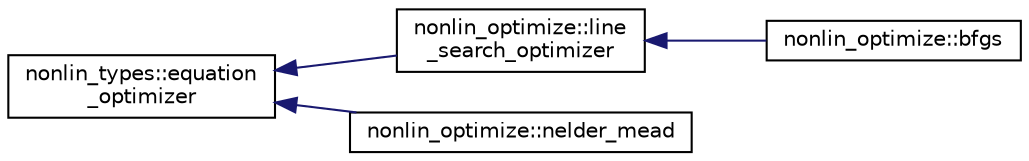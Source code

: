 digraph "Graphical Class Hierarchy"
{
  edge [fontname="Helvetica",fontsize="10",labelfontname="Helvetica",labelfontsize="10"];
  node [fontname="Helvetica",fontsize="10",shape=record];
  rankdir="LR";
  Node0 [label="nonlin_types::equation\l_optimizer",height=0.2,width=0.4,color="black", fillcolor="white", style="filled",URL="$structnonlin__types_1_1equation__optimizer.html",tooltip="A base class for optimization of an equation of multiple variables. "];
  Node0 -> Node1 [dir="back",color="midnightblue",fontsize="10",style="solid",fontname="Helvetica"];
  Node1 [label="nonlin_optimize::line\l_search_optimizer",height=0.2,width=0.4,color="black", fillcolor="white", style="filled",URL="$structnonlin__optimize_1_1line__search__optimizer.html",tooltip="A class describing equation optimizers that use a line search algorithm to improve convergence behavi..."];
  Node1 -> Node2 [dir="back",color="midnightblue",fontsize="10",style="solid",fontname="Helvetica"];
  Node2 [label="nonlin_optimize::bfgs",height=0.2,width=0.4,color="black", fillcolor="white", style="filled",URL="$structnonlin__optimize_1_1bfgs.html",tooltip="Defines a Broyden–Fletcher–Goldfarb–Shanno (BFGS) solver for minimization of functions of multiple..."];
  Node0 -> Node3 [dir="back",color="midnightblue",fontsize="10",style="solid",fontname="Helvetica"];
  Node3 [label="nonlin_optimize::nelder_mead",height=0.2,width=0.4,color="black", fillcolor="white", style="filled",URL="$structnonlin__optimize_1_1nelder__mead.html",tooltip="Defines a solver based upon Nelder and Mead&#39;s simplex algorithm for minimization of functions of mult..."];
}
